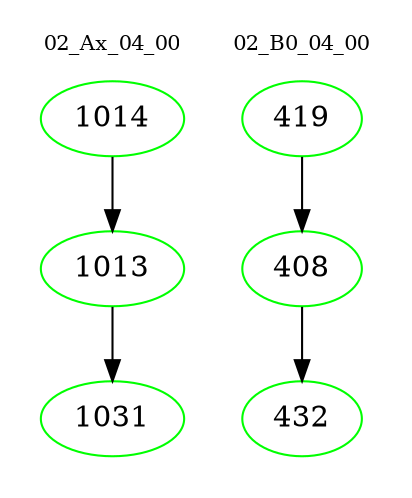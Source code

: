 digraph{
subgraph cluster_0 {
color = white
label = "02_Ax_04_00";
fontsize=10;
T0_1014 [label="1014", color="green"]
T0_1014 -> T0_1013 [color="black"]
T0_1013 [label="1013", color="green"]
T0_1013 -> T0_1031 [color="black"]
T0_1031 [label="1031", color="green"]
}
subgraph cluster_1 {
color = white
label = "02_B0_04_00";
fontsize=10;
T1_419 [label="419", color="green"]
T1_419 -> T1_408 [color="black"]
T1_408 [label="408", color="green"]
T1_408 -> T1_432 [color="black"]
T1_432 [label="432", color="green"]
}
}
